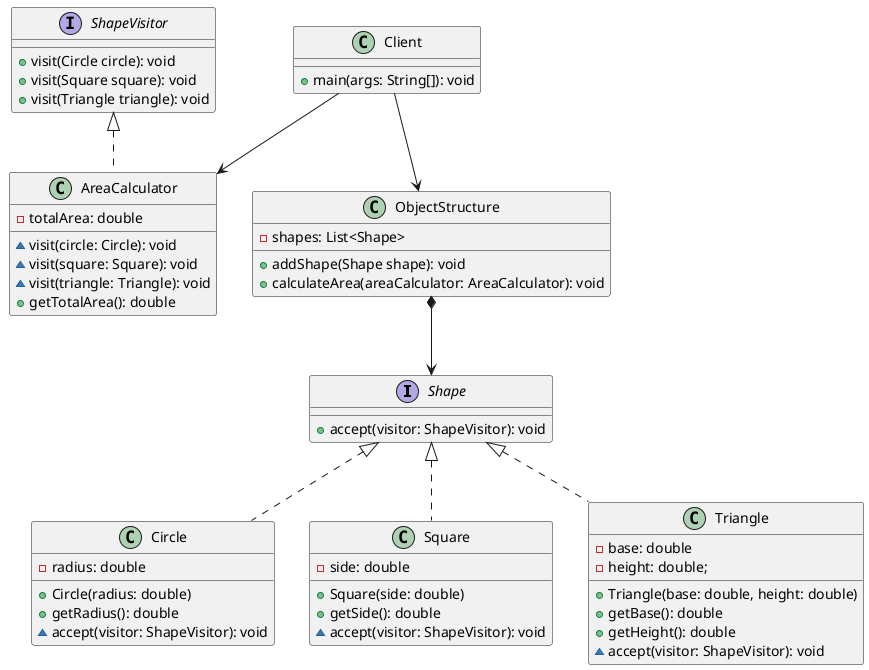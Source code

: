 @startuml

interface Shape {
    + accept(visitor: ShapeVisitor): void
}

class Circle implements Shape {
    - radius: double
    + Circle(radius: double)
    + getRadius(): double
    ~ accept(visitor: ShapeVisitor): void
}

class Square implements Shape {
    - side: double
    + Square(side: double)
    + getSide(): double
    ~ accept(visitor: ShapeVisitor): void
}

class Triangle implements Shape {
    - base: double
    - height: double;
    + Triangle(base: double, height: double)
    + getBase(): double
    + getHeight(): double
    ~ accept(visitor: ShapeVisitor): void
}

interface ShapeVisitor {
    + visit(Circle circle): void
    + visit(Square square): void
    + visit(Triangle triangle): void
}

class AreaCalculator implements ShapeVisitor {
    - totalArea: double
    ~ visit(circle: Circle): void
    ~ visit(square: Square): void
    ~ visit(triangle: Triangle): void
    + getTotalArea(): double
}

class ObjectStructure {
    - shapes: List<Shape>
    + addShape(Shape shape): void
    + calculateArea(areaCalculator: AreaCalculator): void
}

class Client {
    + main(args: String[]): void
}

Client --> ObjectStructure
Client --> AreaCalculator
ObjectStructure *--> Shape

@enduml